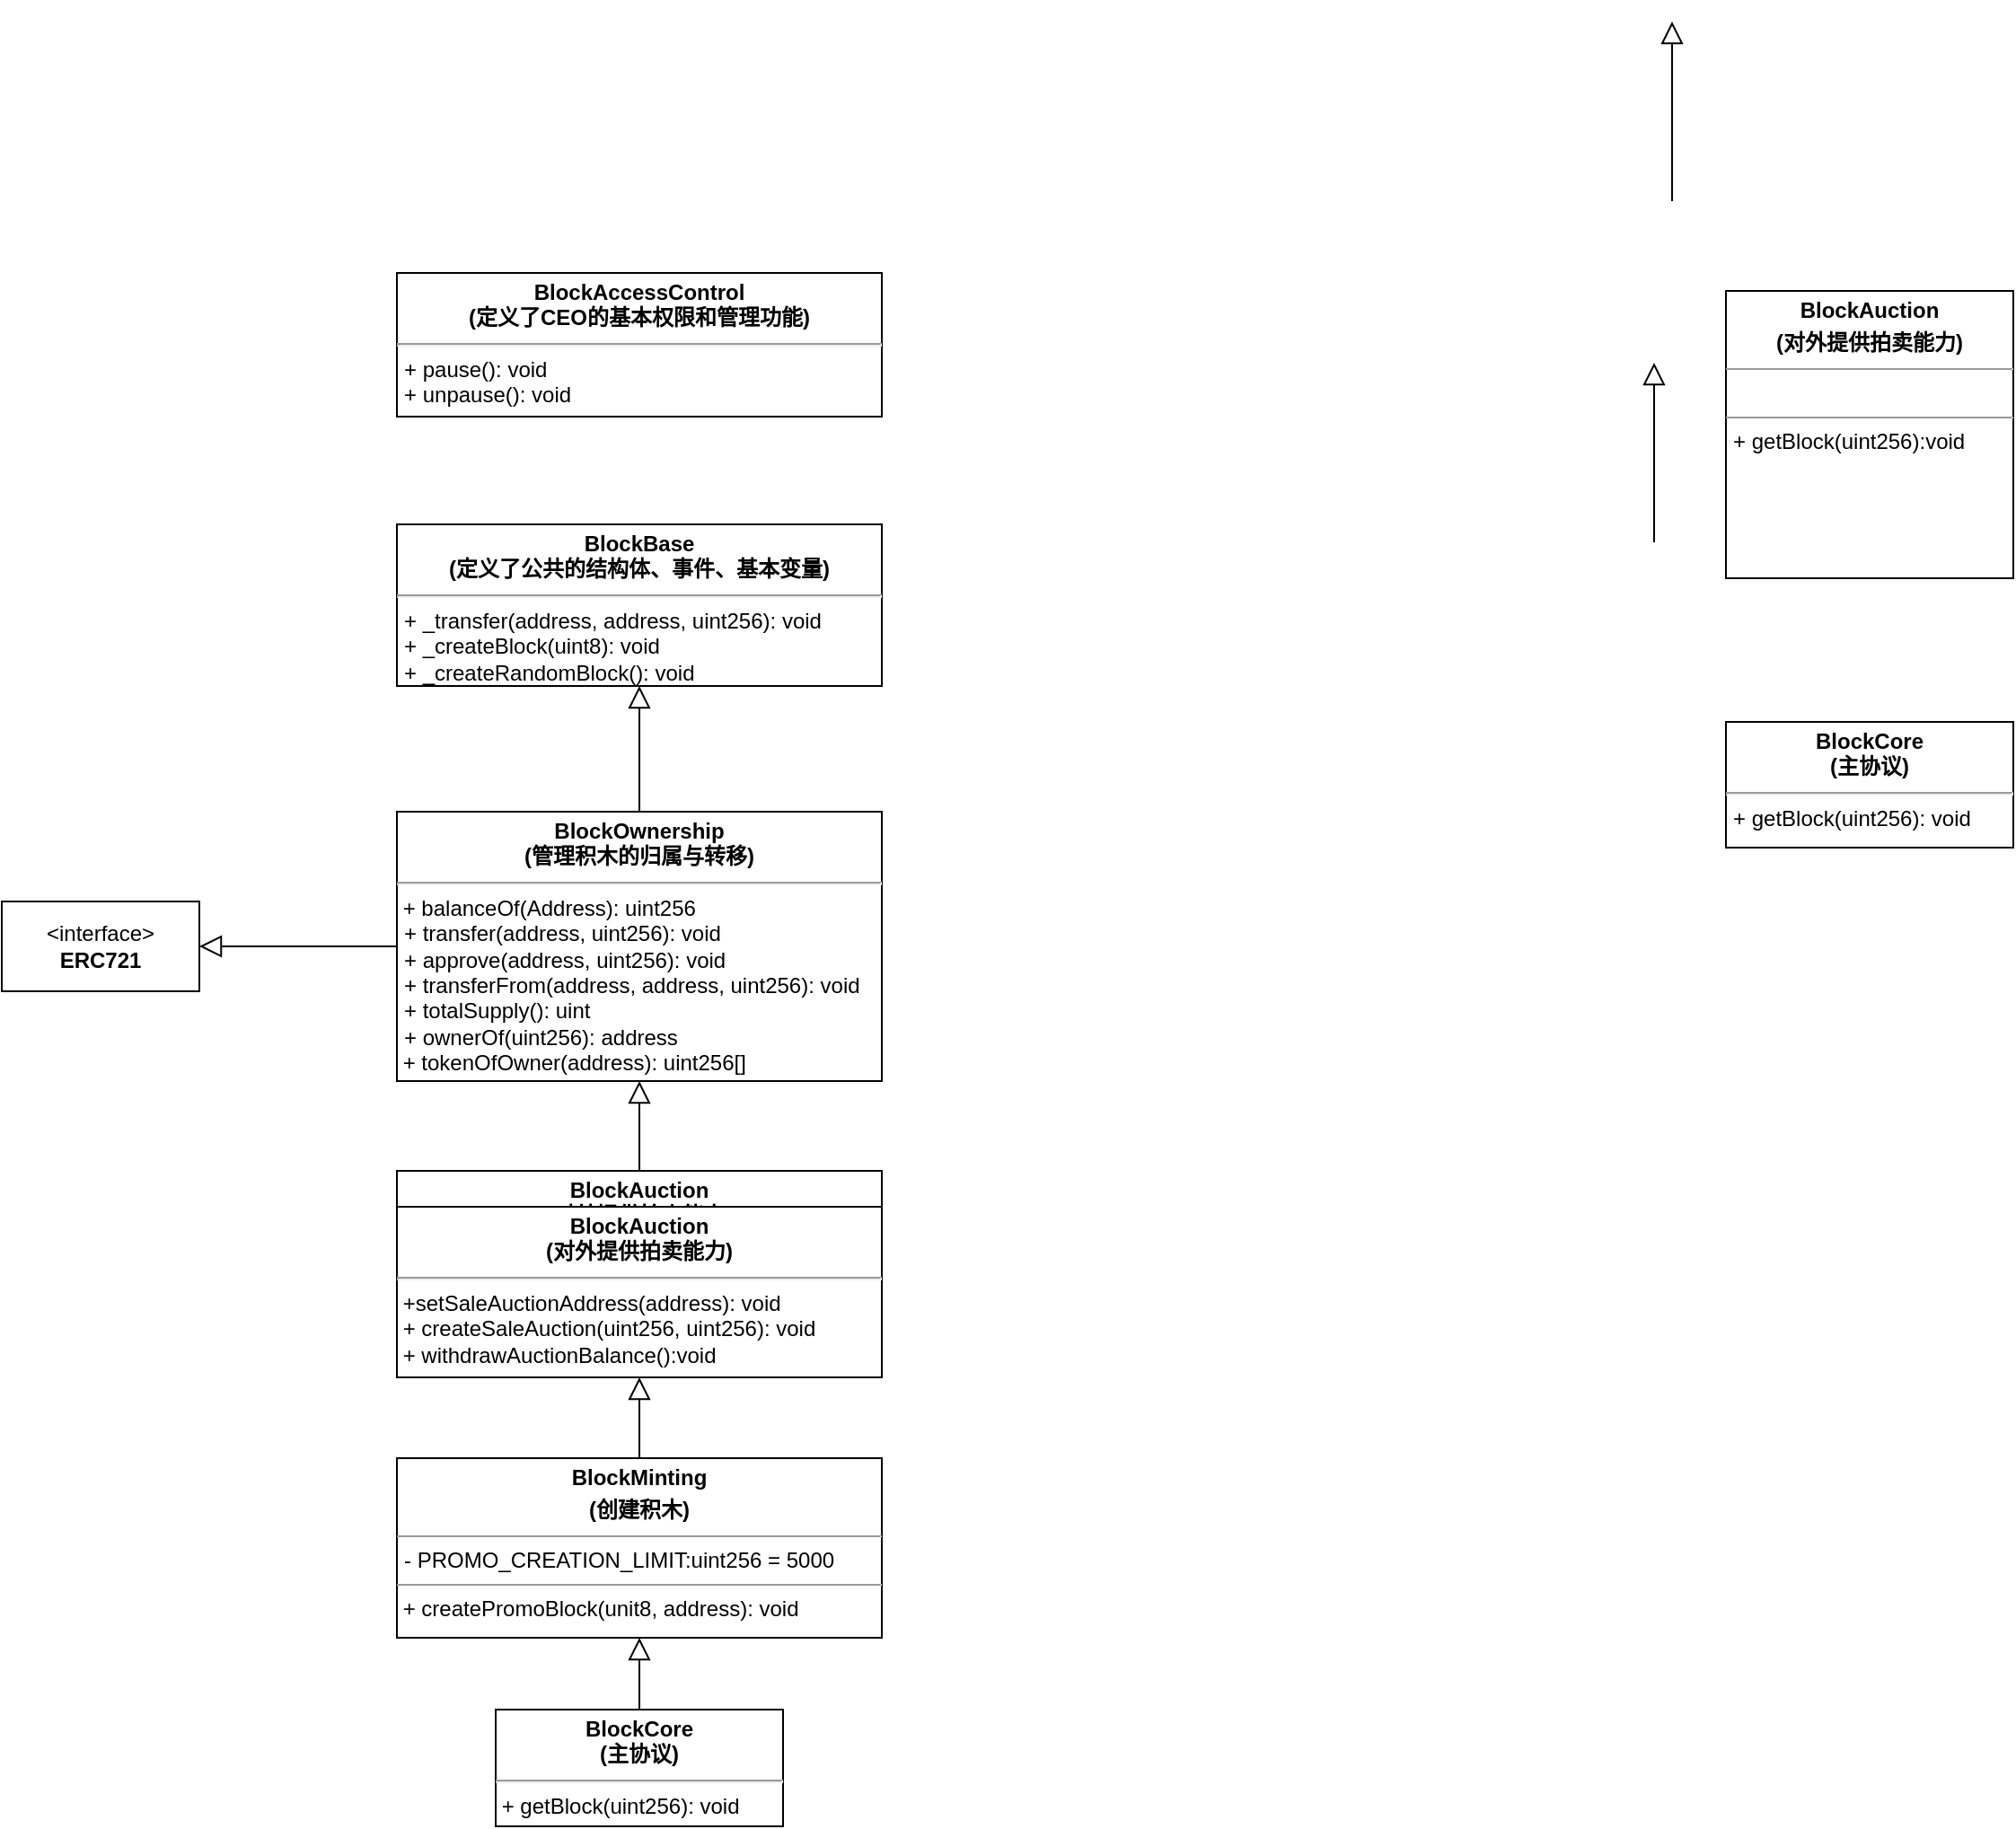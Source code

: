 <mxfile version="22.0.8" type="github">
  <diagram id="C5RBs43oDa-KdzZeNtuy" name="Page-1">
    <mxGraphModel dx="1014" dy="2341" grid="1" gridSize="10" guides="1" tooltips="1" connect="1" arrows="1" fold="1" page="1" pageScale="1" pageWidth="827" pageHeight="1169" math="0" shadow="0">
      <root>
        <mxCell id="WIyWlLk6GJQsqaUBKTNV-0" />
        <mxCell id="WIyWlLk6GJQsqaUBKTNV-1" parent="WIyWlLk6GJQsqaUBKTNV-0" />
        <mxCell id="G242f99MMeTT95p6bvFd-0" value="" style="endArrow=block;endSize=10;endFill=0;shadow=0;strokeWidth=1;rounded=0;edgeStyle=elbowEdgeStyle;elbow=vertical;entryX=0.5;entryY=1;entryDx=0;entryDy=0;exitX=0.5;exitY=0;exitDx=0;exitDy=0;" edge="1" parent="WIyWlLk6GJQsqaUBKTNV-1" source="G242f99MMeTT95p6bvFd-4" target="G242f99MMeTT95p6bvFd-1">
          <mxGeometry width="160" relative="1" as="geometry">
            <mxPoint x="525" y="980" as="sourcePoint" />
            <mxPoint x="524.66" y="810" as="targetPoint" />
          </mxGeometry>
        </mxCell>
        <mxCell id="G242f99MMeTT95p6bvFd-1" value="&lt;p style=&quot;margin:0px;margin-top:4px;text-align:center;&quot;&gt;&lt;b&gt;BlockMinting&lt;/b&gt;&lt;/p&gt;&lt;p style=&quot;margin:0px;margin-top:4px;text-align:center;&quot;&gt;&lt;b&gt;(创建积木)&lt;br&gt;&lt;/b&gt;&lt;/p&gt;&lt;hr size=&quot;1&quot;&gt;&lt;p style=&quot;margin:0px;margin-left:4px;&quot;&gt;- PROMO_CREATION_LIMIT:uint256 = 5000&lt;br&gt;&lt;/p&gt;&lt;hr size=&quot;1&quot;&gt;&amp;nbsp;+ createPromoBlock(unit8, address): void" style="verticalAlign=top;align=left;overflow=fill;fontSize=12;fontFamily=Helvetica;html=1;whiteSpace=wrap;" vertex="1" parent="WIyWlLk6GJQsqaUBKTNV-1">
          <mxGeometry x="400" y="810" width="270" height="100" as="geometry" />
        </mxCell>
        <mxCell id="G242f99MMeTT95p6bvFd-2" value="" style="endArrow=block;endSize=10;endFill=0;shadow=0;strokeWidth=1;rounded=0;edgeStyle=elbowEdgeStyle;elbow=vertical;entryX=0.5;entryY=1;entryDx=0;entryDy=0;exitX=0.5;exitY=0;exitDx=0;exitDy=0;" edge="1" parent="WIyWlLk6GJQsqaUBKTNV-1" target="G242f99MMeTT95p6bvFd-10" source="G242f99MMeTT95p6bvFd-1">
          <mxGeometry width="160" relative="1" as="geometry">
            <mxPoint x="510" y="870" as="sourcePoint" />
            <mxPoint x="535.25" y="780" as="targetPoint" />
          </mxGeometry>
        </mxCell>
        <mxCell id="G242f99MMeTT95p6bvFd-3" value="" style="endArrow=block;endSize=10;endFill=0;shadow=0;strokeWidth=1;rounded=0;edgeStyle=elbowEdgeStyle;elbow=vertical;" edge="1" parent="WIyWlLk6GJQsqaUBKTNV-1">
          <mxGeometry width="160" relative="1" as="geometry">
            <mxPoint x="1100" y="300" as="sourcePoint" />
            <mxPoint x="1100" y="200" as="targetPoint" />
          </mxGeometry>
        </mxCell>
        <mxCell id="G242f99MMeTT95p6bvFd-4" value="&lt;p style=&quot;margin:0px;margin-top:4px;text-align:center;&quot;&gt;&lt;b&gt;BlockCore&lt;/b&gt;&lt;/p&gt;&lt;div align=&quot;center&quot;&gt;&lt;b&gt;(主协议)&lt;/b&gt;&lt;/div&gt;&lt;p style=&quot;margin:0px;margin-top:4px;text-align:center;text-decoration:underline;&quot;&gt;&lt;/p&gt;&lt;hr&gt;&amp;nbsp;+ getBlock(uint256): void&lt;br&gt;&lt;p style=&quot;margin:0px;margin-left:8px;&quot;&gt;&lt;/p&gt;" style="verticalAlign=top;align=left;overflow=fill;fontSize=12;fontFamily=Helvetica;html=1;whiteSpace=wrap;" vertex="1" parent="WIyWlLk6GJQsqaUBKTNV-1">
          <mxGeometry x="455" y="950" width="160" height="65" as="geometry" />
        </mxCell>
        <mxCell id="G242f99MMeTT95p6bvFd-5" value="&lt;p align=&quot;center&quot; style=&quot;margin: 4px 0px 0px;&quot;&gt;&lt;b&gt;BlockAuction&lt;/b&gt;&lt;/p&gt;&lt;div align=&quot;center&quot;&gt;&lt;b&gt;(对外提供拍卖能力)&lt;/b&gt;&lt;/div&gt;&lt;p style=&quot;margin:0px;margin-top:4px;text-align:center;text-decoration:underline;&quot;&gt;&lt;/p&gt;&lt;hr&gt;&lt;div&gt;&amp;nbsp;+setSaleAuctionAddress(address): void&lt;/div&gt;&lt;div&gt;&amp;nbsp;+ createSaleAuction(uint256, uint256): void&lt;/div&gt;&lt;div&gt;&amp;nbsp;+ withdrawAuctionBalance():void&lt;/div&gt;&lt;div&gt;&lt;br&gt;&lt;/div&gt;&lt;p style=&quot;margin:0px;margin-left:8px;&quot;&gt;&lt;/p&gt;" style="verticalAlign=top;align=left;overflow=fill;fontSize=12;fontFamily=Helvetica;html=1;whiteSpace=wrap;" vertex="1" parent="WIyWlLk6GJQsqaUBKTNV-1">
          <mxGeometry x="400" y="650" width="270" height="95" as="geometry" />
        </mxCell>
        <mxCell id="G242f99MMeTT95p6bvFd-6" value="&lt;p style=&quot;margin:0px;margin-top:4px;text-align:center;&quot;&gt;&lt;b&gt;BlockOwnership&lt;/b&gt;&lt;/p&gt;&lt;div align=&quot;center&quot;&gt;&lt;b&gt;(管理积木的归属与转移)&lt;/b&gt;&lt;/div&gt;&lt;p style=&quot;margin:0px;margin-top:4px;text-align:center;text-decoration:underline;&quot;&gt;&lt;/p&gt;&lt;hr&gt;&amp;nbsp;+ balanceOf(Address): uint256&lt;p style=&quot;margin:0px;margin-left:4px;&quot;&gt;+ transfer(address, uint256): void&lt;/p&gt;&lt;p style=&quot;margin:0px;margin-left:4px;&quot;&gt;+ approve(address, uint256): void&lt;/p&gt;&lt;p style=&quot;margin:0px;margin-left:4px;&quot;&gt;+ transferFrom(address, address, uint256): void&lt;br&gt;&lt;/p&gt;&lt;p style=&quot;margin:0px;margin-left:4px;&quot;&gt;+ totalSupply(): uint&lt;/p&gt;&lt;p style=&quot;margin:0px;margin-left:4px;&quot;&gt;+ ownerOf(uint256): address&lt;/p&gt;&amp;nbsp;+ tokenOfOwner(address): uint256[]&lt;p style=&quot;margin:0px;margin-left:8px;&quot;&gt;&lt;/p&gt;" style="verticalAlign=top;align=left;overflow=fill;fontSize=12;fontFamily=Helvetica;html=1;whiteSpace=wrap;" vertex="1" parent="WIyWlLk6GJQsqaUBKTNV-1">
          <mxGeometry x="400" y="450" width="270" height="150" as="geometry" />
        </mxCell>
        <mxCell id="G242f99MMeTT95p6bvFd-7" value="&lt;p style=&quot;margin:0px;margin-top:4px;text-align:center;&quot;&gt;&lt;b&gt;BlockAuction&lt;/b&gt;&lt;/p&gt;&lt;p style=&quot;margin:0px;margin-top:4px;text-align:center;&quot;&gt;&lt;b&gt;(对外提供拍卖能力)&lt;br&gt;&lt;/b&gt;&lt;/p&gt;&lt;hr size=&quot;1&quot;&gt;&lt;p style=&quot;margin:0px;margin-left:4px;&quot;&gt;&lt;br&gt;&lt;/p&gt;&lt;hr size=&quot;1&quot;&gt;&lt;p style=&quot;margin:0px;margin-left:4px;&quot;&gt;+ getBlock(uint256):void&lt;/p&gt;&lt;p style=&quot;margin:0px;margin-left:4px;&quot;&gt;&lt;br&gt;&lt;/p&gt;" style="verticalAlign=top;align=left;overflow=fill;fontSize=12;fontFamily=Helvetica;html=1;whiteSpace=wrap;" vertex="1" parent="WIyWlLk6GJQsqaUBKTNV-1">
          <mxGeometry x="1140" y="160" width="160" height="160" as="geometry" />
        </mxCell>
        <mxCell id="G242f99MMeTT95p6bvFd-8" value="&lt;p style=&quot;margin:0px;margin-top:4px;text-align:center;&quot;&gt;&lt;b&gt;BlockCore&lt;/b&gt;&lt;/p&gt;&lt;div align=&quot;center&quot;&gt;&lt;b&gt;(主协议)&lt;/b&gt;&lt;/div&gt;&lt;p style=&quot;margin:0px;margin-top:4px;text-align:center;text-decoration:underline;&quot;&gt;&lt;/p&gt;&lt;hr&gt;&lt;p style=&quot;margin:0px;margin-left:4px;&quot;&gt;+ getBlock(uint256): void&lt;br&gt;&lt;/p&gt;&lt;p style=&quot;margin:0px;margin-left:8px;&quot;&gt;&lt;/p&gt;" style="verticalAlign=top;align=left;overflow=fill;fontSize=12;fontFamily=Helvetica;html=1;whiteSpace=wrap;" vertex="1" parent="WIyWlLk6GJQsqaUBKTNV-1">
          <mxGeometry x="1140" y="400" width="160" height="70" as="geometry" />
        </mxCell>
        <mxCell id="G242f99MMeTT95p6bvFd-9" value="" style="endArrow=block;endSize=10;endFill=0;shadow=0;strokeWidth=1;rounded=0;edgeStyle=elbowEdgeStyle;elbow=vertical;entryX=0.5;entryY=1;entryDx=0;entryDy=0;exitX=0.5;exitY=0;exitDx=0;exitDy=0;" edge="1" parent="WIyWlLk6GJQsqaUBKTNV-1" source="G242f99MMeTT95p6bvFd-5" target="G242f99MMeTT95p6bvFd-6">
          <mxGeometry width="160" relative="1" as="geometry">
            <mxPoint x="534.5" y="610" as="sourcePoint" />
            <mxPoint x="534.5" y="510" as="targetPoint" />
          </mxGeometry>
        </mxCell>
        <mxCell id="G242f99MMeTT95p6bvFd-10" value="&lt;p align=&quot;center&quot; style=&quot;margin: 4px 0px 0px;&quot;&gt;&lt;b&gt;BlockAuction&lt;/b&gt;&lt;/p&gt;&lt;div align=&quot;center&quot;&gt;&lt;b&gt;(对外提供拍卖能力)&lt;/b&gt;&lt;/div&gt;&lt;p style=&quot;margin:0px;margin-top:4px;text-align:center;text-decoration:underline;&quot;&gt;&lt;/p&gt;&lt;hr&gt;&lt;div&gt;&amp;nbsp;+setSaleAuctionAddress(address): void&lt;/div&gt;&lt;div&gt;&amp;nbsp;+ createSaleAuction(uint256, uint256): void&lt;/div&gt;&lt;div&gt;&amp;nbsp;+ withdrawAuctionBalance():void&lt;/div&gt;&lt;div&gt;&lt;br&gt;&lt;/div&gt;&lt;p style=&quot;margin:0px;margin-left:8px;&quot;&gt;&lt;/p&gt;" style="verticalAlign=top;align=left;overflow=fill;fontSize=12;fontFamily=Helvetica;html=1;whiteSpace=wrap;" vertex="1" parent="WIyWlLk6GJQsqaUBKTNV-1">
          <mxGeometry x="400" y="670" width="270" height="95" as="geometry" />
        </mxCell>
        <mxCell id="G242f99MMeTT95p6bvFd-13" value="&amp;lt;interface&amp;gt;&lt;br&gt;&lt;b&gt;ERC721&lt;/b&gt;" style="html=1;whiteSpace=wrap;" vertex="1" parent="WIyWlLk6GJQsqaUBKTNV-1">
          <mxGeometry x="180" y="500" width="110" height="50" as="geometry" />
        </mxCell>
        <mxCell id="G242f99MMeTT95p6bvFd-14" value="" style="endArrow=block;endSize=10;endFill=0;shadow=0;strokeWidth=1;rounded=0;edgeStyle=elbowEdgeStyle;elbow=vertical;exitX=0;exitY=0.5;exitDx=0;exitDy=0;entryX=1;entryY=0.5;entryDx=0;entryDy=0;" edge="1" parent="WIyWlLk6GJQsqaUBKTNV-1" source="G242f99MMeTT95p6bvFd-6" target="G242f99MMeTT95p6bvFd-13">
          <mxGeometry width="160" relative="1" as="geometry">
            <mxPoint x="320" y="575" as="sourcePoint" />
            <mxPoint x="320" y="475" as="targetPoint" />
          </mxGeometry>
        </mxCell>
        <mxCell id="G242f99MMeTT95p6bvFd-15" value="&lt;p style=&quot;margin:0px;margin-top:4px;text-align:center;&quot;&gt;&lt;b&gt;BlockBase&lt;/b&gt;&lt;/p&gt;&lt;div align=&quot;center&quot;&gt;&lt;b&gt;(定义了公共的结构体、事件、基本变量)&lt;/b&gt;&lt;/div&gt;&lt;p style=&quot;margin:0px;margin-top:4px;text-align:center;text-decoration:underline;&quot;&gt;&lt;/p&gt;&lt;hr&gt;&lt;p style=&quot;margin:0px;margin-left:4px;&quot;&gt;+ _transfer(address, address, uint256): void&lt;/p&gt;&lt;p style=&quot;margin:0px;margin-left:4px;&quot;&gt;+ _createBlock(uint8): void&lt;/p&gt;&lt;p style=&quot;margin:0px;margin-left:4px;&quot;&gt;+ _createRandomBlock(): void&lt;br&gt;&lt;/p&gt;&lt;p style=&quot;margin:0px;margin-left:8px;&quot;&gt;&lt;/p&gt;" style="verticalAlign=top;align=left;overflow=fill;fontSize=12;fontFamily=Helvetica;html=1;whiteSpace=wrap;" vertex="1" parent="WIyWlLk6GJQsqaUBKTNV-1">
          <mxGeometry x="400" y="290" width="270" height="90" as="geometry" />
        </mxCell>
        <mxCell id="G242f99MMeTT95p6bvFd-16" value="" style="endArrow=block;endSize=10;endFill=0;shadow=0;strokeWidth=1;rounded=0;edgeStyle=elbowEdgeStyle;elbow=vertical;" edge="1" parent="WIyWlLk6GJQsqaUBKTNV-1">
          <mxGeometry width="160" relative="1" as="geometry">
            <mxPoint x="1110" y="110" as="sourcePoint" />
            <mxPoint x="1110" y="10" as="targetPoint" />
          </mxGeometry>
        </mxCell>
        <mxCell id="G242f99MMeTT95p6bvFd-17" value="" style="endArrow=block;endSize=10;endFill=0;shadow=0;strokeWidth=1;rounded=0;edgeStyle=elbowEdgeStyle;elbow=vertical;entryX=0.5;entryY=1;entryDx=0;entryDy=0;exitX=0.5;exitY=0;exitDx=0;exitDy=0;" edge="1" parent="WIyWlLk6GJQsqaUBKTNV-1" source="G242f99MMeTT95p6bvFd-6" target="G242f99MMeTT95p6bvFd-15">
          <mxGeometry width="160" relative="1" as="geometry">
            <mxPoint x="890" y="530" as="sourcePoint" />
            <mxPoint x="890" y="430" as="targetPoint" />
          </mxGeometry>
        </mxCell>
        <mxCell id="G242f99MMeTT95p6bvFd-18" value="&lt;p style=&quot;margin:0px;margin-top:4px;text-align:center;&quot;&gt;&lt;b&gt;BlockAccessControl&lt;/b&gt;&lt;/p&gt;&lt;div align=&quot;center&quot;&gt;&lt;b&gt;(定义了CEO的基本权限和管理功能)&lt;/b&gt;&lt;/div&gt;&lt;p style=&quot;margin:0px;margin-top:4px;text-align:center;text-decoration:underline;&quot;&gt;&lt;/p&gt;&lt;hr&gt;&lt;p style=&quot;margin:0px;margin-left:4px;&quot;&gt;+ pause(): void&lt;/p&gt;&lt;p style=&quot;margin:0px;margin-left:4px;&quot;&gt;+ unpause(): void&lt;br&gt;&lt;/p&gt;&lt;p style=&quot;margin:0px;margin-left:8px;&quot;&gt;&lt;/p&gt;" style="verticalAlign=top;align=left;overflow=fill;fontSize=12;fontFamily=Helvetica;html=1;whiteSpace=wrap;" vertex="1" parent="WIyWlLk6GJQsqaUBKTNV-1">
          <mxGeometry x="400" y="150" width="270" height="80" as="geometry" />
        </mxCell>
      </root>
    </mxGraphModel>
  </diagram>
</mxfile>
